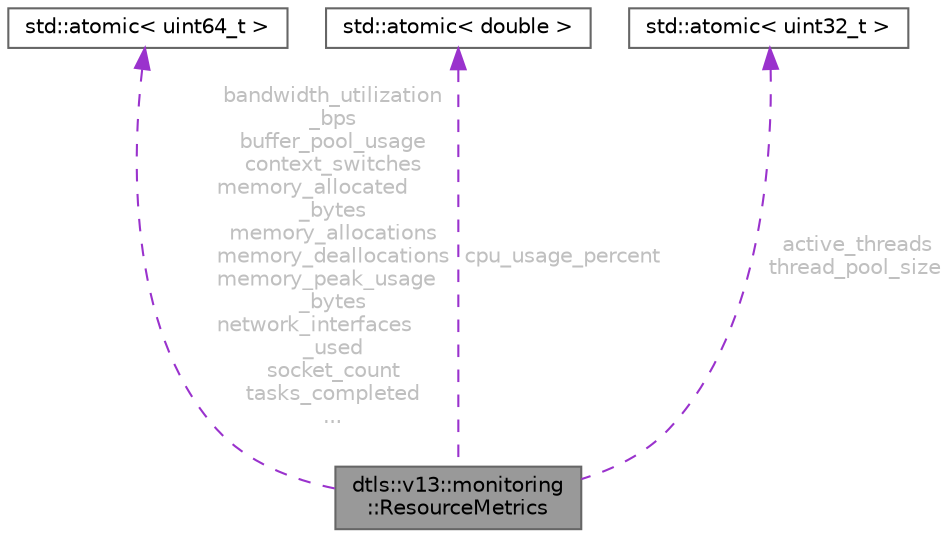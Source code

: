 digraph "dtls::v13::monitoring::ResourceMetrics"
{
 // LATEX_PDF_SIZE
  bgcolor="transparent";
  edge [fontname=Helvetica,fontsize=10,labelfontname=Helvetica,labelfontsize=10];
  node [fontname=Helvetica,fontsize=10,shape=box,height=0.2,width=0.4];
  Node1 [id="Node000001",label="dtls::v13::monitoring\l::ResourceMetrics",height=0.2,width=0.4,color="gray40", fillcolor="grey60", style="filled", fontcolor="black",tooltip="Resource metrics structure."];
  Node2 -> Node1 [id="edge1_Node000001_Node000002",dir="back",color="darkorchid3",style="dashed",tooltip=" ",label=" bandwidth_utilization\l_bps\nbuffer_pool_usage\ncontext_switches\nmemory_allocated\l_bytes\nmemory_allocations\nmemory_deallocations\nmemory_peak_usage\l_bytes\nnetwork_interfaces\l_used\nsocket_count\ntasks_completed\n...",fontcolor="grey" ];
  Node2 [id="Node000002",label="std::atomic\< uint64_t \>",height=0.2,width=0.4,color="gray40", fillcolor="white", style="filled",tooltip=" "];
  Node3 -> Node1 [id="edge2_Node000001_Node000003",dir="back",color="darkorchid3",style="dashed",tooltip=" ",label=" cpu_usage_percent",fontcolor="grey" ];
  Node3 [id="Node000003",label="std::atomic\< double \>",height=0.2,width=0.4,color="gray40", fillcolor="white", style="filled",tooltip=" "];
  Node4 -> Node1 [id="edge3_Node000001_Node000004",dir="back",color="darkorchid3",style="dashed",tooltip=" ",label=" active_threads\nthread_pool_size",fontcolor="grey" ];
  Node4 [id="Node000004",label="std::atomic\< uint32_t \>",height=0.2,width=0.4,color="gray40", fillcolor="white", style="filled",tooltip=" "];
}
